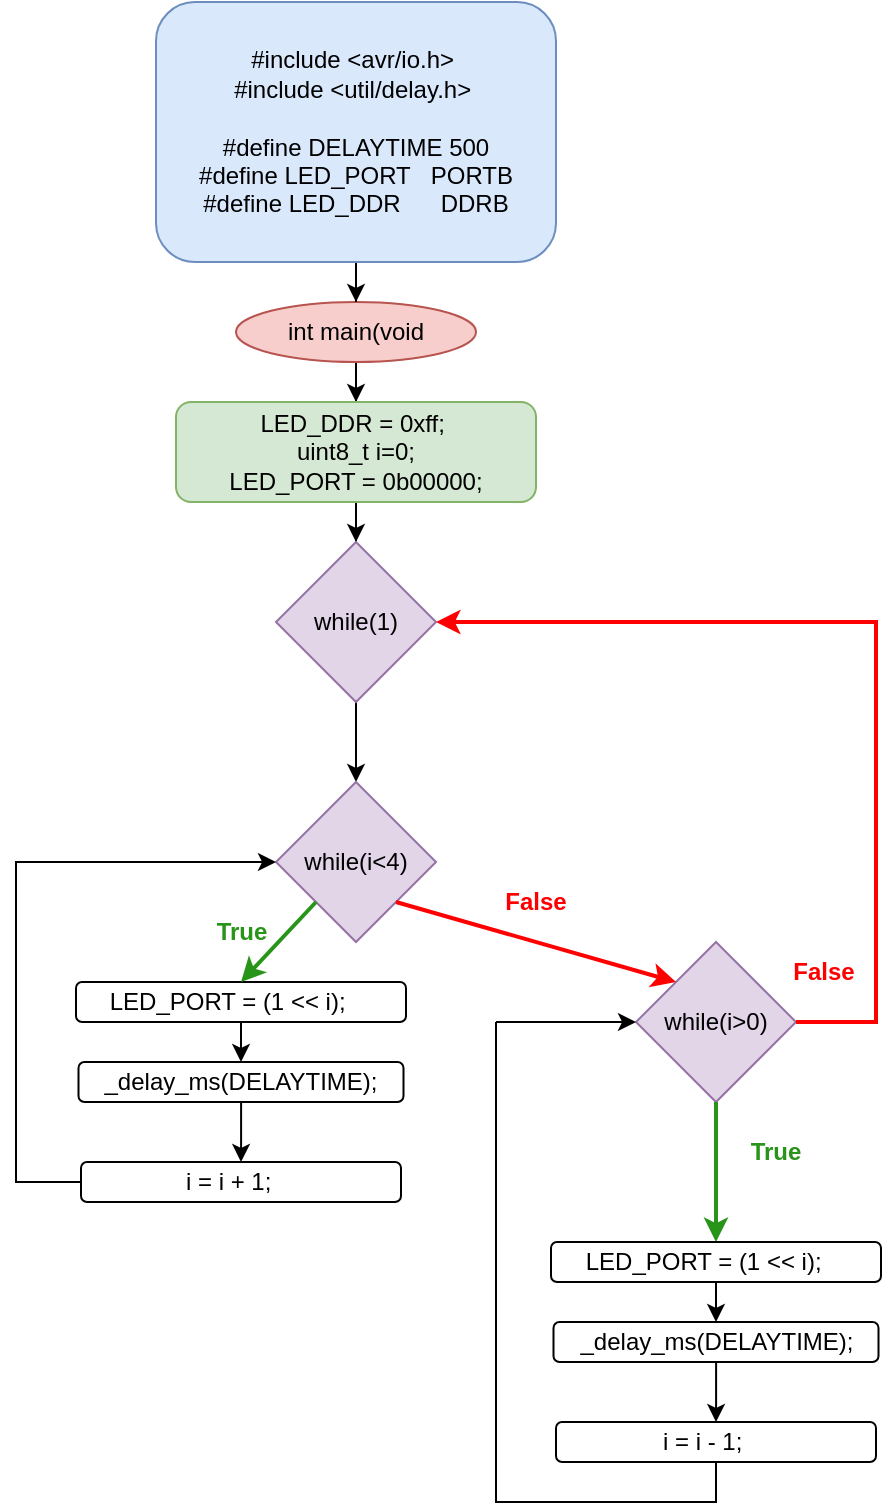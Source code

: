 <mxfile version="20.8.23" type="github">
  <diagram name="Page-1" id="bWgXgBYlwSY5JSvg21g4">
    <mxGraphModel dx="698" dy="3689" grid="1" gridSize="10" guides="1" tooltips="1" connect="1" arrows="1" fold="1" page="1" pageScale="1" pageWidth="2339" pageHeight="3300" math="0" shadow="0">
      <root>
        <mxCell id="0" />
        <mxCell id="1" parent="0" />
        <mxCell id="-QxKmZNHYq7P5biBb9w3-6" value="" style="edgeStyle=orthogonalEdgeStyle;rounded=0;orthogonalLoop=1;jettySize=auto;html=1;" edge="1" parent="1" source="-QxKmZNHYq7P5biBb9w3-1" target="-QxKmZNHYq7P5biBb9w3-5">
          <mxGeometry relative="1" as="geometry" />
        </mxCell>
        <mxCell id="-QxKmZNHYq7P5biBb9w3-1" value="int main(void" style="ellipse;whiteSpace=wrap;html=1;fillColor=#f8cecc;strokeColor=#b85450;" vertex="1" parent="1">
          <mxGeometry x="480" y="140" width="120" height="30" as="geometry" />
        </mxCell>
        <mxCell id="-QxKmZNHYq7P5biBb9w3-3" value="" style="edgeStyle=orthogonalEdgeStyle;rounded=0;orthogonalLoop=1;jettySize=auto;html=1;" edge="1" parent="1" source="-QxKmZNHYq7P5biBb9w3-2" target="-QxKmZNHYq7P5biBb9w3-1">
          <mxGeometry relative="1" as="geometry" />
        </mxCell>
        <mxCell id="-QxKmZNHYq7P5biBb9w3-2" value="&lt;div&gt;#include &amp;lt;avr/io.h&amp;gt;&amp;nbsp;&lt;/div&gt;&lt;div&gt;#include &amp;lt;util/delay.h&amp;gt;&amp;nbsp;&lt;/div&gt;&lt;div&gt;&lt;br&gt;&lt;/div&gt;&lt;div&gt;#define DELAYTIME 500&lt;/div&gt;&lt;div&gt;#define LED_PORT&amp;nbsp; &amp;nbsp;PORTB&lt;/div&gt;&lt;div&gt;#define LED_DDR&amp;nbsp; &amp;nbsp; &amp;nbsp; DDRB&lt;/div&gt;" style="rounded=1;whiteSpace=wrap;html=1;fillColor=#dae8fc;strokeColor=#6c8ebf;" vertex="1" parent="1">
          <mxGeometry x="440" y="-10" width="200" height="130" as="geometry" />
        </mxCell>
        <mxCell id="-QxKmZNHYq7P5biBb9w3-10" value="" style="edgeStyle=orthogonalEdgeStyle;rounded=0;orthogonalLoop=1;jettySize=auto;html=1;" edge="1" parent="1" source="-QxKmZNHYq7P5biBb9w3-5" target="-QxKmZNHYq7P5biBb9w3-7">
          <mxGeometry relative="1" as="geometry" />
        </mxCell>
        <mxCell id="-QxKmZNHYq7P5biBb9w3-5" value="LED_DDR = 0xff;&amp;nbsp;&lt;br&gt;uint8_t i=0;&lt;br&gt;&lt;div&gt;LED_PORT = 0b00000;&lt;/div&gt;" style="rounded=1;whiteSpace=wrap;html=1;fillColor=#d5e8d4;strokeColor=#82b366;" vertex="1" parent="1">
          <mxGeometry x="450" y="190" width="180" height="50" as="geometry" />
        </mxCell>
        <mxCell id="-QxKmZNHYq7P5biBb9w3-31" value="" style="edgeStyle=orthogonalEdgeStyle;rounded=0;orthogonalLoop=1;jettySize=auto;html=1;fontColor=#000000;" edge="1" parent="1" source="-QxKmZNHYq7P5biBb9w3-7" target="-QxKmZNHYq7P5biBb9w3-8">
          <mxGeometry relative="1" as="geometry" />
        </mxCell>
        <mxCell id="-QxKmZNHYq7P5biBb9w3-7" value="while(1)" style="rhombus;whiteSpace=wrap;html=1;fillColor=#e1d5e7;strokeColor=#9673a6;" vertex="1" parent="1">
          <mxGeometry x="500" y="260" width="80" height="80" as="geometry" />
        </mxCell>
        <mxCell id="-QxKmZNHYq7P5biBb9w3-8" value="while(i&amp;lt;4)" style="rhombus;whiteSpace=wrap;html=1;fillColor=#e1d5e7;strokeColor=#9673a6;" vertex="1" parent="1">
          <mxGeometry x="500" y="380" width="80" height="80" as="geometry" />
        </mxCell>
        <mxCell id="-QxKmZNHYq7P5biBb9w3-13" value="True" style="text;html=1;strokeColor=none;fillColor=none;align=center;verticalAlign=middle;whiteSpace=wrap;rounded=0;fontStyle=1;fontColor=#289419;" vertex="1" parent="1">
          <mxGeometry x="452.5" y="440" width="60" height="30" as="geometry" />
        </mxCell>
        <mxCell id="-QxKmZNHYq7P5biBb9w3-20" value="" style="edgeStyle=orthogonalEdgeStyle;rounded=0;orthogonalLoop=1;jettySize=auto;html=1;fontColor=#000000;" edge="1" parent="1" source="-QxKmZNHYq7P5biBb9w3-14" target="-QxKmZNHYq7P5biBb9w3-15">
          <mxGeometry relative="1" as="geometry" />
        </mxCell>
        <mxCell id="-QxKmZNHYq7P5biBb9w3-14" value="&lt;div&gt;&lt;font color=&quot;#000000&quot;&gt;LED_PORT = (1 &amp;lt;&amp;lt; i);&lt;/font&gt;&lt;span style=&quot;background-color: initial; color: rgb(0, 0, 0);&quot;&gt;&amp;nbsp; &amp;nbsp;&amp;nbsp;&lt;/span&gt;&lt;/div&gt;" style="rounded=1;whiteSpace=wrap;html=1;fontColor=#289419;" vertex="1" parent="1">
          <mxGeometry x="400" y="480" width="165" height="20" as="geometry" />
        </mxCell>
        <mxCell id="-QxKmZNHYq7P5biBb9w3-21" value="" style="edgeStyle=orthogonalEdgeStyle;rounded=0;orthogonalLoop=1;jettySize=auto;html=1;fontColor=#000000;" edge="1" parent="1" source="-QxKmZNHYq7P5biBb9w3-15" target="-QxKmZNHYq7P5biBb9w3-16">
          <mxGeometry relative="1" as="geometry" />
        </mxCell>
        <mxCell id="-QxKmZNHYq7P5biBb9w3-15" value="&lt;div style=&quot;border-color: var(--border-color); color: rgb(40, 148, 25);&quot;&gt;&lt;font style=&quot;border-color: var(--border-color);&quot; color=&quot;#000000&quot;&gt;_delay_ms(DELAYTIME);&lt;/font&gt;&lt;/div&gt;" style="rounded=1;whiteSpace=wrap;html=1;fontColor=#000000;" vertex="1" parent="1">
          <mxGeometry x="401.25" y="520" width="162.5" height="20" as="geometry" />
        </mxCell>
        <mxCell id="-QxKmZNHYq7P5biBb9w3-40" style="edgeStyle=orthogonalEdgeStyle;rounded=0;orthogonalLoop=1;jettySize=auto;html=1;entryX=0;entryY=0.5;entryDx=0;entryDy=0;fontColor=#000000;" edge="1" parent="1" source="-QxKmZNHYq7P5biBb9w3-16" target="-QxKmZNHYq7P5biBb9w3-8">
          <mxGeometry relative="1" as="geometry">
            <Array as="points">
              <mxPoint x="370" y="580" />
              <mxPoint x="370" y="420" />
            </Array>
          </mxGeometry>
        </mxCell>
        <mxCell id="-QxKmZNHYq7P5biBb9w3-16" value="&lt;div&gt;&lt;span style=&quot;background-color: initial; color: rgb(0, 0, 0);&quot;&gt;i = i + 1;&amp;nbsp; &amp;nbsp;&amp;nbsp;&lt;/span&gt;&lt;br&gt;&lt;/div&gt;" style="rounded=1;whiteSpace=wrap;html=1;fontColor=#289419;" vertex="1" parent="1">
          <mxGeometry x="402.5" y="570" width="160" height="20" as="geometry" />
        </mxCell>
        <mxCell id="-QxKmZNHYq7P5biBb9w3-33" value="" style="endArrow=classic;html=1;rounded=0;fontColor=#000000;entryX=0.5;entryY=0;entryDx=0;entryDy=0;strokeColor=#289419;strokeWidth=2;" edge="1" parent="1" target="-QxKmZNHYq7P5biBb9w3-14">
          <mxGeometry width="50" height="50" relative="1" as="geometry">
            <mxPoint x="520" y="440" as="sourcePoint" />
            <mxPoint x="570" y="390" as="targetPoint" />
          </mxGeometry>
        </mxCell>
        <mxCell id="-QxKmZNHYq7P5biBb9w3-43" value="while(i&amp;gt;0)" style="rhombus;whiteSpace=wrap;html=1;fillColor=#e1d5e7;strokeColor=#9673a6;" vertex="1" parent="1">
          <mxGeometry x="680" y="460" width="80" height="80" as="geometry" />
        </mxCell>
        <mxCell id="-QxKmZNHYq7P5biBb9w3-44" value="" style="endArrow=classic;html=1;rounded=0;strokeColor=#ff0000;fontColor=none;entryX=0;entryY=0;entryDx=0;entryDy=0;strokeWidth=2;" edge="1" parent="1" target="-QxKmZNHYq7P5biBb9w3-43">
          <mxGeometry width="50" height="50" relative="1" as="geometry">
            <mxPoint x="560" y="440" as="sourcePoint" />
            <mxPoint x="610" y="390" as="targetPoint" />
          </mxGeometry>
        </mxCell>
        <mxCell id="-QxKmZNHYq7P5biBb9w3-45" value="False" style="text;html=1;strokeColor=none;fillColor=none;align=center;verticalAlign=middle;whiteSpace=wrap;rounded=0;fontStyle=1;fontColor=#ff0000;" vertex="1" parent="1">
          <mxGeometry x="600" y="425" width="60" height="30" as="geometry" />
        </mxCell>
        <mxCell id="-QxKmZNHYq7P5biBb9w3-46" value="" style="endArrow=classic;html=1;rounded=0;fontColor=#000000;strokeColor=#289419;exitX=0.5;exitY=1;exitDx=0;exitDy=0;strokeWidth=2;entryX=0.5;entryY=0;entryDx=0;entryDy=0;" edge="1" parent="1" source="-QxKmZNHYq7P5biBb9w3-43" target="-QxKmZNHYq7P5biBb9w3-55">
          <mxGeometry width="50" height="50" relative="1" as="geometry">
            <mxPoint x="720" y="550" as="sourcePoint" />
            <mxPoint x="720" y="570" as="targetPoint" />
          </mxGeometry>
        </mxCell>
        <mxCell id="-QxKmZNHYq7P5biBb9w3-47" value="True" style="text;html=1;strokeColor=none;fillColor=none;align=center;verticalAlign=middle;whiteSpace=wrap;rounded=0;fontStyle=1;fontColor=#289419;" vertex="1" parent="1">
          <mxGeometry x="720" y="550" width="60" height="30" as="geometry" />
        </mxCell>
        <mxCell id="-QxKmZNHYq7P5biBb9w3-54" value="" style="edgeStyle=orthogonalEdgeStyle;rounded=0;orthogonalLoop=1;jettySize=auto;html=1;fontColor=#000000;" edge="1" parent="1" source="-QxKmZNHYq7P5biBb9w3-55" target="-QxKmZNHYq7P5biBb9w3-57">
          <mxGeometry relative="1" as="geometry" />
        </mxCell>
        <mxCell id="-QxKmZNHYq7P5biBb9w3-55" value="&lt;div&gt;&lt;font color=&quot;#000000&quot;&gt;LED_PORT = (1 &amp;lt;&amp;lt; i);&lt;/font&gt;&lt;span style=&quot;background-color: initial; color: rgb(0, 0, 0);&quot;&gt;&amp;nbsp; &amp;nbsp;&amp;nbsp;&lt;/span&gt;&lt;/div&gt;" style="rounded=1;whiteSpace=wrap;html=1;fontColor=#289419;" vertex="1" parent="1">
          <mxGeometry x="637.5" y="610" width="165" height="20" as="geometry" />
        </mxCell>
        <mxCell id="-QxKmZNHYq7P5biBb9w3-56" value="" style="edgeStyle=orthogonalEdgeStyle;rounded=0;orthogonalLoop=1;jettySize=auto;html=1;fontColor=#000000;" edge="1" parent="1" source="-QxKmZNHYq7P5biBb9w3-57" target="-QxKmZNHYq7P5biBb9w3-58">
          <mxGeometry relative="1" as="geometry" />
        </mxCell>
        <mxCell id="-QxKmZNHYq7P5biBb9w3-57" value="&lt;div style=&quot;border-color: var(--border-color); color: rgb(40, 148, 25);&quot;&gt;&lt;font style=&quot;border-color: var(--border-color);&quot; color=&quot;#000000&quot;&gt;_delay_ms(DELAYTIME);&lt;/font&gt;&lt;/div&gt;" style="rounded=1;whiteSpace=wrap;html=1;fontColor=#000000;" vertex="1" parent="1">
          <mxGeometry x="638.75" y="650" width="162.5" height="20" as="geometry" />
        </mxCell>
        <mxCell id="-QxKmZNHYq7P5biBb9w3-58" value="&lt;div&gt;&lt;span style=&quot;background-color: initial; color: rgb(0, 0, 0);&quot;&gt;i = i - 1;&amp;nbsp; &amp;nbsp;&amp;nbsp;&lt;/span&gt;&lt;br&gt;&lt;/div&gt;" style="rounded=1;whiteSpace=wrap;html=1;fontColor=#289419;" vertex="1" parent="1">
          <mxGeometry x="640" y="700" width="160" height="20" as="geometry" />
        </mxCell>
        <mxCell id="-QxKmZNHYq7P5biBb9w3-63" value="" style="endArrow=none;html=1;rounded=0;strokeColor=#000000;strokeWidth=1;fontColor=#000000;entryX=0.5;entryY=1;entryDx=0;entryDy=0;" edge="1" parent="1" target="-QxKmZNHYq7P5biBb9w3-58">
          <mxGeometry width="50" height="50" relative="1" as="geometry">
            <mxPoint x="610" y="500" as="sourcePoint" />
            <mxPoint x="520" y="590" as="targetPoint" />
            <Array as="points">
              <mxPoint x="610" y="740" />
              <mxPoint x="720" y="740" />
            </Array>
          </mxGeometry>
        </mxCell>
        <mxCell id="-QxKmZNHYq7P5biBb9w3-65" value="" style="endArrow=classic;html=1;rounded=0;strokeColor=#000000;strokeWidth=1;fontColor=#000000;" edge="1" parent="1" target="-QxKmZNHYq7P5biBb9w3-43">
          <mxGeometry width="50" height="50" relative="1" as="geometry">
            <mxPoint x="610" y="500" as="sourcePoint" />
            <mxPoint x="670" y="510" as="targetPoint" />
            <Array as="points">
              <mxPoint x="640" y="500" />
            </Array>
          </mxGeometry>
        </mxCell>
        <mxCell id="-QxKmZNHYq7P5biBb9w3-66" value="" style="endArrow=classic;html=1;rounded=0;strokeColor=#ff0000;strokeWidth=2;fontColor=#000000;entryX=1;entryY=0.5;entryDx=0;entryDy=0;" edge="1" parent="1" target="-QxKmZNHYq7P5biBb9w3-7">
          <mxGeometry width="50" height="50" relative="1" as="geometry">
            <mxPoint x="760" y="500" as="sourcePoint" />
            <mxPoint x="720" y="410" as="targetPoint" />
            <Array as="points">
              <mxPoint x="800" y="500" />
              <mxPoint x="800" y="300" />
            </Array>
          </mxGeometry>
        </mxCell>
        <mxCell id="-QxKmZNHYq7P5biBb9w3-68" value="False" style="text;html=1;strokeColor=none;fillColor=none;align=center;verticalAlign=middle;whiteSpace=wrap;rounded=0;fontStyle=1;fontColor=#ff0000;" vertex="1" parent="1">
          <mxGeometry x="743.75" y="460" width="60" height="30" as="geometry" />
        </mxCell>
      </root>
    </mxGraphModel>
  </diagram>
</mxfile>
